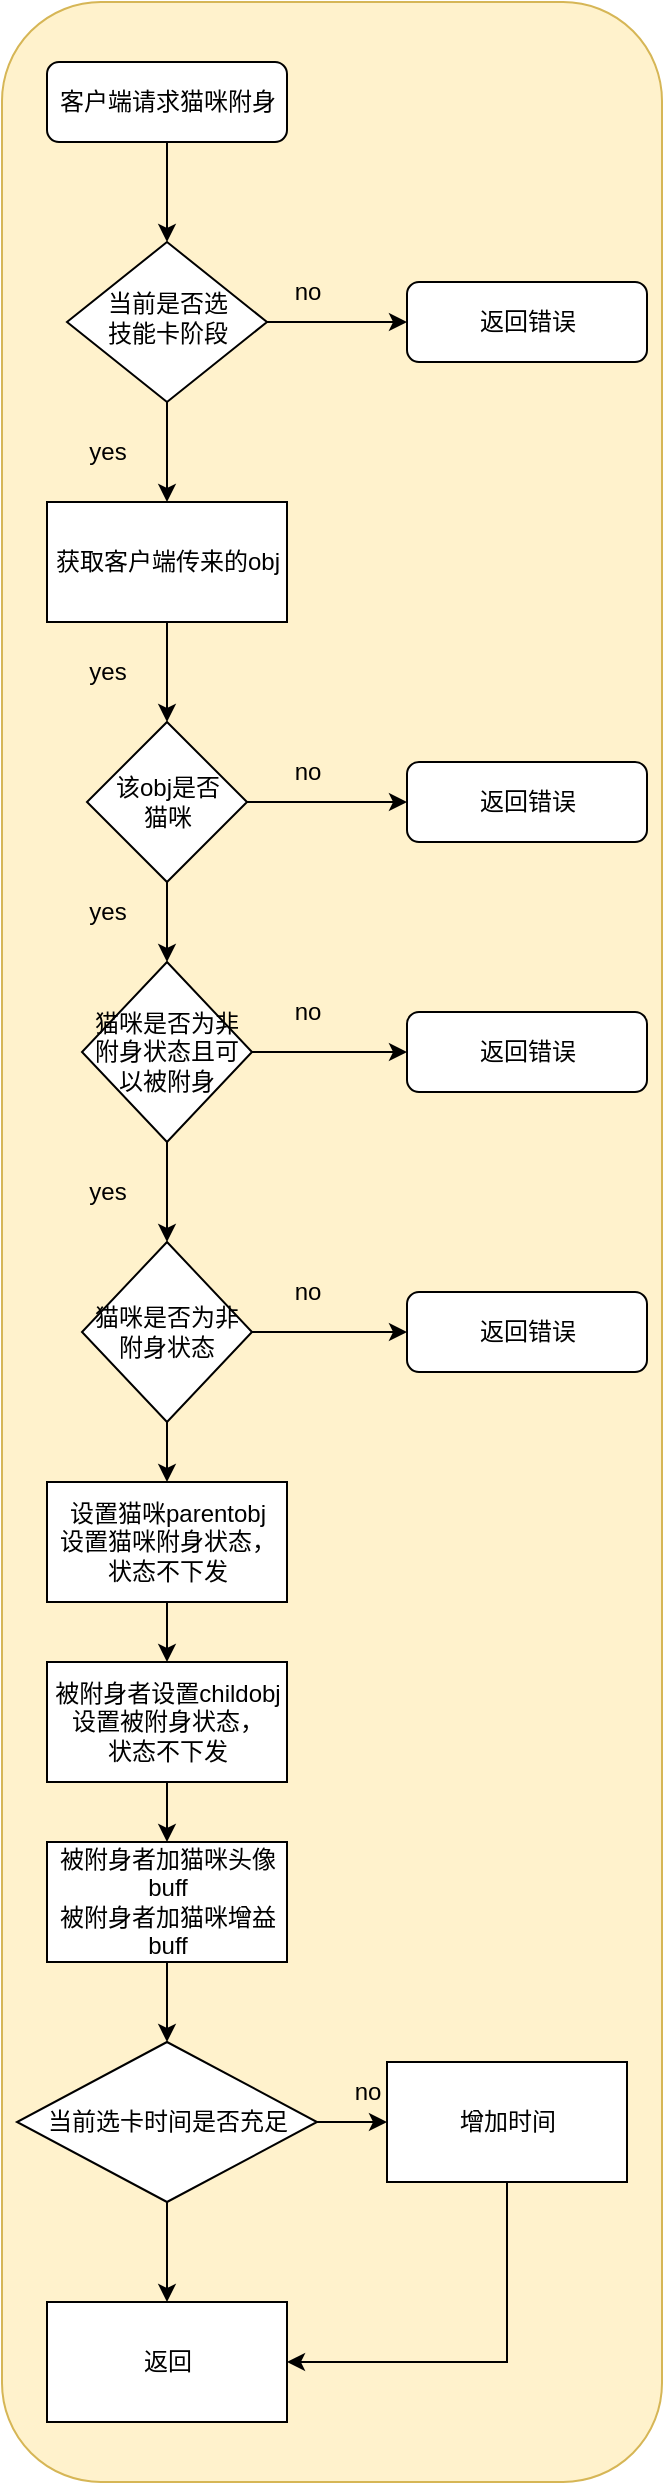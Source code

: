 <mxfile version="15.6.2" type="github">
  <diagram id="C5RBs43oDa-KdzZeNtuy" name="Page-1">
    <mxGraphModel dx="1550" dy="2787" grid="1" gridSize="10" guides="1" tooltips="1" connect="1" arrows="1" fold="1" page="1" pageScale="1" pageWidth="1200" pageHeight="1920" math="0" shadow="0">
      <root>
        <mxCell id="WIyWlLk6GJQsqaUBKTNV-0" />
        <mxCell id="WIyWlLk6GJQsqaUBKTNV-1" parent="WIyWlLk6GJQsqaUBKTNV-0" />
        <mxCell id="z37wiqLl9ZZw4IJFHGuv-4" value="" style="rounded=1;whiteSpace=wrap;html=1;fillColor=#fff2cc;strokeColor=#d6b656;" vertex="1" parent="WIyWlLk6GJQsqaUBKTNV-1">
          <mxGeometry x="560" y="-70" width="330" height="1240" as="geometry" />
        </mxCell>
        <mxCell id="WIyWlLk6GJQsqaUBKTNV-3" value="客户端请求猫咪附身" style="rounded=1;whiteSpace=wrap;html=1;fontSize=12;glass=0;strokeWidth=1;shadow=0;" parent="WIyWlLk6GJQsqaUBKTNV-1" vertex="1">
          <mxGeometry x="582.5" y="-40" width="120" height="40" as="geometry" />
        </mxCell>
        <mxCell id="RxF8eHZoKBvsPmJdRb96-10" value="" style="edgeStyle=orthogonalEdgeStyle;rounded=0;orthogonalLoop=1;jettySize=auto;html=1;" parent="WIyWlLk6GJQsqaUBKTNV-1" source="WIyWlLk6GJQsqaUBKTNV-10" target="WIyWlLk6GJQsqaUBKTNV-12" edge="1">
          <mxGeometry relative="1" as="geometry" />
        </mxCell>
        <mxCell id="RxF8eHZoKBvsPmJdRb96-14" style="edgeStyle=orthogonalEdgeStyle;rounded=0;orthogonalLoop=1;jettySize=auto;html=1;exitX=0.5;exitY=1;exitDx=0;exitDy=0;entryX=0.5;entryY=0;entryDx=0;entryDy=0;" parent="WIyWlLk6GJQsqaUBKTNV-1" source="WIyWlLk6GJQsqaUBKTNV-10" target="RxF8eHZoKBvsPmJdRb96-12" edge="1">
          <mxGeometry relative="1" as="geometry" />
        </mxCell>
        <mxCell id="WIyWlLk6GJQsqaUBKTNV-10" value="当前是否选&lt;br&gt;技能卡阶段" style="rhombus;whiteSpace=wrap;html=1;shadow=0;fontFamily=Helvetica;fontSize=12;align=center;strokeWidth=1;spacing=6;spacingTop=-4;" parent="WIyWlLk6GJQsqaUBKTNV-1" vertex="1">
          <mxGeometry x="592.5" y="50" width="100" height="80" as="geometry" />
        </mxCell>
        <mxCell id="WIyWlLk6GJQsqaUBKTNV-12" value="返回错误" style="rounded=1;whiteSpace=wrap;html=1;fontSize=12;glass=0;strokeWidth=1;shadow=0;" parent="WIyWlLk6GJQsqaUBKTNV-1" vertex="1">
          <mxGeometry x="762.5" y="70" width="120" height="40" as="geometry" />
        </mxCell>
        <mxCell id="RxF8eHZoKBvsPmJdRb96-7" value="" style="endArrow=classic;html=1;rounded=0;entryX=0.5;entryY=0;entryDx=0;entryDy=0;exitX=0.5;exitY=1;exitDx=0;exitDy=0;" parent="WIyWlLk6GJQsqaUBKTNV-1" target="WIyWlLk6GJQsqaUBKTNV-10" edge="1" source="WIyWlLk6GJQsqaUBKTNV-3">
          <mxGeometry width="50" height="50" relative="1" as="geometry">
            <mxPoint x="642.5" y="10" as="sourcePoint" />
            <mxPoint x="632.5" y="100" as="targetPoint" />
          </mxGeometry>
        </mxCell>
        <mxCell id="RxF8eHZoKBvsPmJdRb96-8" value="no" style="text;html=1;strokeColor=none;fillColor=none;align=center;verticalAlign=middle;whiteSpace=wrap;rounded=0;" parent="WIyWlLk6GJQsqaUBKTNV-1" vertex="1">
          <mxGeometry x="682.5" y="60" width="60" height="30" as="geometry" />
        </mxCell>
        <mxCell id="RxF8eHZoKBvsPmJdRb96-22" style="edgeStyle=orthogonalEdgeStyle;rounded=0;orthogonalLoop=1;jettySize=auto;html=1;entryX=0.5;entryY=0;entryDx=0;entryDy=0;" parent="WIyWlLk6GJQsqaUBKTNV-1" source="RxF8eHZoKBvsPmJdRb96-12" target="RxF8eHZoKBvsPmJdRb96-15" edge="1">
          <mxGeometry relative="1" as="geometry" />
        </mxCell>
        <mxCell id="RxF8eHZoKBvsPmJdRb96-12" value="获取客户端传来的obj" style="rounded=0;whiteSpace=wrap;html=1;" parent="WIyWlLk6GJQsqaUBKTNV-1" vertex="1">
          <mxGeometry x="582.5" y="180" width="120" height="60" as="geometry" />
        </mxCell>
        <mxCell id="RxF8eHZoKBvsPmJdRb96-24" style="edgeStyle=orthogonalEdgeStyle;rounded=0;orthogonalLoop=1;jettySize=auto;html=1;entryX=0;entryY=0.5;entryDx=0;entryDy=0;" parent="WIyWlLk6GJQsqaUBKTNV-1" source="RxF8eHZoKBvsPmJdRb96-15" target="RxF8eHZoKBvsPmJdRb96-23" edge="1">
          <mxGeometry relative="1" as="geometry" />
        </mxCell>
        <mxCell id="RxF8eHZoKBvsPmJdRb96-27" style="edgeStyle=orthogonalEdgeStyle;rounded=0;orthogonalLoop=1;jettySize=auto;html=1;entryX=0.5;entryY=0;entryDx=0;entryDy=0;" parent="WIyWlLk6GJQsqaUBKTNV-1" source="RxF8eHZoKBvsPmJdRb96-15" target="RxF8eHZoKBvsPmJdRb96-26" edge="1">
          <mxGeometry relative="1" as="geometry" />
        </mxCell>
        <mxCell id="RxF8eHZoKBvsPmJdRb96-15" value="该obj是否&lt;br&gt;猫咪" style="rhombus;whiteSpace=wrap;html=1;" parent="WIyWlLk6GJQsqaUBKTNV-1" vertex="1">
          <mxGeometry x="602.5" y="290" width="80" height="80" as="geometry" />
        </mxCell>
        <mxCell id="RxF8eHZoKBvsPmJdRb96-23" value="返回错误" style="rounded=1;whiteSpace=wrap;html=1;fontSize=12;glass=0;strokeWidth=1;shadow=0;" parent="WIyWlLk6GJQsqaUBKTNV-1" vertex="1">
          <mxGeometry x="762.5" y="310" width="120" height="40" as="geometry" />
        </mxCell>
        <mxCell id="RxF8eHZoKBvsPmJdRb96-25" value="no" style="text;html=1;strokeColor=none;fillColor=none;align=center;verticalAlign=middle;whiteSpace=wrap;rounded=0;" parent="WIyWlLk6GJQsqaUBKTNV-1" vertex="1">
          <mxGeometry x="682.5" y="300" width="60" height="30" as="geometry" />
        </mxCell>
        <mxCell id="RxF8eHZoKBvsPmJdRb96-29" style="edgeStyle=orthogonalEdgeStyle;rounded=0;orthogonalLoop=1;jettySize=auto;html=1;exitX=1;exitY=0.5;exitDx=0;exitDy=0;entryX=0;entryY=0.5;entryDx=0;entryDy=0;" parent="WIyWlLk6GJQsqaUBKTNV-1" source="RxF8eHZoKBvsPmJdRb96-26" target="RxF8eHZoKBvsPmJdRb96-28" edge="1">
          <mxGeometry relative="1" as="geometry" />
        </mxCell>
        <mxCell id="RxF8eHZoKBvsPmJdRb96-36" style="edgeStyle=orthogonalEdgeStyle;rounded=0;orthogonalLoop=1;jettySize=auto;html=1;" parent="WIyWlLk6GJQsqaUBKTNV-1" source="RxF8eHZoKBvsPmJdRb96-26" target="RxF8eHZoKBvsPmJdRb96-35" edge="1">
          <mxGeometry relative="1" as="geometry" />
        </mxCell>
        <mxCell id="RxF8eHZoKBvsPmJdRb96-26" value="猫咪是否为非附身状态且可以被附身" style="rhombus;whiteSpace=wrap;html=1;" parent="WIyWlLk6GJQsqaUBKTNV-1" vertex="1">
          <mxGeometry x="600" y="410" width="85" height="90" as="geometry" />
        </mxCell>
        <mxCell id="RxF8eHZoKBvsPmJdRb96-28" value="返回错误" style="rounded=1;whiteSpace=wrap;html=1;fontSize=12;glass=0;strokeWidth=1;shadow=0;" parent="WIyWlLk6GJQsqaUBKTNV-1" vertex="1">
          <mxGeometry x="762.5" y="435" width="120" height="40" as="geometry" />
        </mxCell>
        <mxCell id="RxF8eHZoKBvsPmJdRb96-30" value="yes" style="text;html=1;strokeColor=none;fillColor=none;align=center;verticalAlign=middle;whiteSpace=wrap;rounded=0;" parent="WIyWlLk6GJQsqaUBKTNV-1" vertex="1">
          <mxGeometry x="582.5" y="140" width="60" height="30" as="geometry" />
        </mxCell>
        <mxCell id="RxF8eHZoKBvsPmJdRb96-31" value="yes" style="text;html=1;strokeColor=none;fillColor=none;align=center;verticalAlign=middle;whiteSpace=wrap;rounded=0;" parent="WIyWlLk6GJQsqaUBKTNV-1" vertex="1">
          <mxGeometry x="582.5" y="250" width="60" height="30" as="geometry" />
        </mxCell>
        <mxCell id="RxF8eHZoKBvsPmJdRb96-33" value="yes" style="text;html=1;strokeColor=none;fillColor=none;align=center;verticalAlign=middle;whiteSpace=wrap;rounded=0;" parent="WIyWlLk6GJQsqaUBKTNV-1" vertex="1">
          <mxGeometry x="582.5" y="370" width="60" height="30" as="geometry" />
        </mxCell>
        <mxCell id="RxF8eHZoKBvsPmJdRb96-34" value="no" style="text;html=1;strokeColor=none;fillColor=none;align=center;verticalAlign=middle;whiteSpace=wrap;rounded=0;" parent="WIyWlLk6GJQsqaUBKTNV-1" vertex="1">
          <mxGeometry x="682.5" y="420" width="60" height="30" as="geometry" />
        </mxCell>
        <mxCell id="RtcUCSP7e-oIE9BhKrY5-4" style="edgeStyle=orthogonalEdgeStyle;rounded=0;orthogonalLoop=1;jettySize=auto;html=1;entryX=0;entryY=0.5;entryDx=0;entryDy=0;" parent="WIyWlLk6GJQsqaUBKTNV-1" source="RxF8eHZoKBvsPmJdRb96-35" target="RtcUCSP7e-oIE9BhKrY5-1" edge="1">
          <mxGeometry relative="1" as="geometry" />
        </mxCell>
        <mxCell id="RtcUCSP7e-oIE9BhKrY5-6" style="edgeStyle=orthogonalEdgeStyle;rounded=0;orthogonalLoop=1;jettySize=auto;html=1;exitX=0.5;exitY=1;exitDx=0;exitDy=0;entryX=0.5;entryY=0;entryDx=0;entryDy=0;" parent="WIyWlLk6GJQsqaUBKTNV-1" source="RxF8eHZoKBvsPmJdRb96-35" target="RtcUCSP7e-oIE9BhKrY5-5" edge="1">
          <mxGeometry relative="1" as="geometry" />
        </mxCell>
        <mxCell id="RxF8eHZoKBvsPmJdRb96-35" value="猫咪是否为非附身状态" style="rhombus;whiteSpace=wrap;html=1;" parent="WIyWlLk6GJQsqaUBKTNV-1" vertex="1">
          <mxGeometry x="600" y="550" width="85" height="90" as="geometry" />
        </mxCell>
        <mxCell id="RtcUCSP7e-oIE9BhKrY5-1" value="返回错误" style="rounded=1;whiteSpace=wrap;html=1;fontSize=12;glass=0;strokeWidth=1;shadow=0;" parent="WIyWlLk6GJQsqaUBKTNV-1" vertex="1">
          <mxGeometry x="762.5" y="575" width="120" height="40" as="geometry" />
        </mxCell>
        <mxCell id="RtcUCSP7e-oIE9BhKrY5-2" value="no" style="text;html=1;strokeColor=none;fillColor=none;align=center;verticalAlign=middle;whiteSpace=wrap;rounded=0;" parent="WIyWlLk6GJQsqaUBKTNV-1" vertex="1">
          <mxGeometry x="682.5" y="560" width="60" height="30" as="geometry" />
        </mxCell>
        <mxCell id="RtcUCSP7e-oIE9BhKrY5-3" value="yes" style="text;html=1;strokeColor=none;fillColor=none;align=center;verticalAlign=middle;whiteSpace=wrap;rounded=0;" parent="WIyWlLk6GJQsqaUBKTNV-1" vertex="1">
          <mxGeometry x="582.5" y="510" width="60" height="30" as="geometry" />
        </mxCell>
        <mxCell id="RtcUCSP7e-oIE9BhKrY5-8" style="edgeStyle=orthogonalEdgeStyle;rounded=0;orthogonalLoop=1;jettySize=auto;html=1;exitX=0.5;exitY=1;exitDx=0;exitDy=0;" parent="WIyWlLk6GJQsqaUBKTNV-1" source="RtcUCSP7e-oIE9BhKrY5-5" target="RtcUCSP7e-oIE9BhKrY5-7" edge="1">
          <mxGeometry relative="1" as="geometry" />
        </mxCell>
        <mxCell id="RtcUCSP7e-oIE9BhKrY5-5" value="设置猫咪parentobj&lt;br&gt;设置猫咪附身状态，&lt;br&gt;状态不下发" style="rounded=0;whiteSpace=wrap;html=1;" parent="WIyWlLk6GJQsqaUBKTNV-1" vertex="1">
          <mxGeometry x="582.5" y="670" width="120" height="60" as="geometry" />
        </mxCell>
        <mxCell id="RtcUCSP7e-oIE9BhKrY5-9" style="edgeStyle=orthogonalEdgeStyle;rounded=0;orthogonalLoop=1;jettySize=auto;html=1;exitX=0.5;exitY=1;exitDx=0;exitDy=0;entryX=0.5;entryY=0;entryDx=0;entryDy=0;" parent="WIyWlLk6GJQsqaUBKTNV-1" source="RtcUCSP7e-oIE9BhKrY5-7" target="RtcUCSP7e-oIE9BhKrY5-10" edge="1">
          <mxGeometry relative="1" as="geometry">
            <mxPoint x="642.5" y="870" as="targetPoint" />
          </mxGeometry>
        </mxCell>
        <mxCell id="RtcUCSP7e-oIE9BhKrY5-7" value="被附身者设置childobj&lt;br&gt;设置被附身状态，&lt;br&gt;状态不下发" style="rounded=0;whiteSpace=wrap;html=1;" parent="WIyWlLk6GJQsqaUBKTNV-1" vertex="1">
          <mxGeometry x="582.5" y="760" width="120" height="60" as="geometry" />
        </mxCell>
        <mxCell id="RtcUCSP7e-oIE9BhKrY5-11" style="edgeStyle=orthogonalEdgeStyle;rounded=0;orthogonalLoop=1;jettySize=auto;html=1;exitX=0.5;exitY=1;exitDx=0;exitDy=0;entryX=0.5;entryY=0;entryDx=0;entryDy=0;" parent="WIyWlLk6GJQsqaUBKTNV-1" source="RtcUCSP7e-oIE9BhKrY5-10" edge="1" target="z37wiqLl9ZZw4IJFHGuv-0">
          <mxGeometry relative="1" as="geometry">
            <mxPoint x="642.5" y="960" as="targetPoint" />
          </mxGeometry>
        </mxCell>
        <mxCell id="RtcUCSP7e-oIE9BhKrY5-10" value="被附身者加猫咪头像buff&lt;br&gt;被附身者加猫咪增益buff" style="rounded=0;whiteSpace=wrap;html=1;" parent="WIyWlLk6GJQsqaUBKTNV-1" vertex="1">
          <mxGeometry x="582.5" y="850" width="120" height="60" as="geometry" />
        </mxCell>
        <mxCell id="z37wiqLl9ZZw4IJFHGuv-2" style="edgeStyle=orthogonalEdgeStyle;rounded=0;orthogonalLoop=1;jettySize=auto;html=1;exitX=1;exitY=0.5;exitDx=0;exitDy=0;entryX=0;entryY=0.5;entryDx=0;entryDy=0;" edge="1" parent="WIyWlLk6GJQsqaUBKTNV-1" source="z37wiqLl9ZZw4IJFHGuv-0" target="z37wiqLl9ZZw4IJFHGuv-1">
          <mxGeometry relative="1" as="geometry" />
        </mxCell>
        <mxCell id="z37wiqLl9ZZw4IJFHGuv-6" value="" style="edgeStyle=orthogonalEdgeStyle;rounded=0;orthogonalLoop=1;jettySize=auto;html=1;" edge="1" parent="WIyWlLk6GJQsqaUBKTNV-1" source="z37wiqLl9ZZw4IJFHGuv-0" target="z37wiqLl9ZZw4IJFHGuv-5">
          <mxGeometry relative="1" as="geometry" />
        </mxCell>
        <mxCell id="z37wiqLl9ZZw4IJFHGuv-0" value="当前选卡时间是否充足" style="rhombus;whiteSpace=wrap;html=1;" vertex="1" parent="WIyWlLk6GJQsqaUBKTNV-1">
          <mxGeometry x="567.5" y="950" width="150" height="80" as="geometry" />
        </mxCell>
        <mxCell id="z37wiqLl9ZZw4IJFHGuv-7" style="edgeStyle=orthogonalEdgeStyle;rounded=0;orthogonalLoop=1;jettySize=auto;html=1;exitX=0.5;exitY=1;exitDx=0;exitDy=0;entryX=1;entryY=0.5;entryDx=0;entryDy=0;" edge="1" parent="WIyWlLk6GJQsqaUBKTNV-1" source="z37wiqLl9ZZw4IJFHGuv-1" target="z37wiqLl9ZZw4IJFHGuv-5">
          <mxGeometry relative="1" as="geometry" />
        </mxCell>
        <mxCell id="z37wiqLl9ZZw4IJFHGuv-1" value="增加时间" style="rounded=0;whiteSpace=wrap;html=1;" vertex="1" parent="WIyWlLk6GJQsqaUBKTNV-1">
          <mxGeometry x="752.5" y="960" width="120" height="60" as="geometry" />
        </mxCell>
        <mxCell id="z37wiqLl9ZZw4IJFHGuv-3" value="no" style="text;html=1;strokeColor=none;fillColor=none;align=center;verticalAlign=middle;whiteSpace=wrap;rounded=0;" vertex="1" parent="WIyWlLk6GJQsqaUBKTNV-1">
          <mxGeometry x="712.5" y="960" width="60" height="30" as="geometry" />
        </mxCell>
        <mxCell id="z37wiqLl9ZZw4IJFHGuv-5" value="返回" style="whiteSpace=wrap;html=1;" vertex="1" parent="WIyWlLk6GJQsqaUBKTNV-1">
          <mxGeometry x="582.5" y="1080" width="120" height="60" as="geometry" />
        </mxCell>
      </root>
    </mxGraphModel>
  </diagram>
</mxfile>
